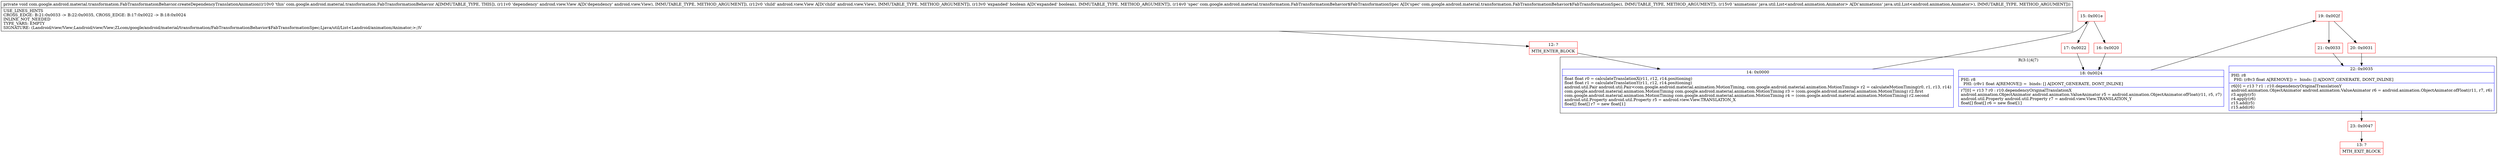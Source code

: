 digraph "CFG forcom.google.android.material.transformation.FabTransformationBehavior.createDependencyTranslationAnimation(Landroid\/view\/View;Landroid\/view\/View;ZLcom\/google\/android\/material\/transformation\/FabTransformationBehavior$FabTransformationSpec;Ljava\/util\/List;)V" {
subgraph cluster_Region_748791689 {
label = "R(3:1|4|7)";
node [shape=record,color=blue];
Node_14 [shape=record,label="{14\:\ 0x0000|float float r0 = calculateTranslationX(r11, r12, r14.positioning)\lfloat float r1 = calculateTranslationY(r11, r12, r14.positioning)\landroid.util.Pair android.util.Pair\<com.google.android.material.animation.MotionTiming, com.google.android.material.animation.MotionTiming\> r2 = calculateMotionTiming(r0, r1, r13, r14)\lcom.google.android.material.animation.MotionTiming com.google.android.material.animation.MotionTiming r3 = (com.google.android.material.animation.MotionTiming) r2.first\lcom.google.android.material.animation.MotionTiming com.google.android.material.animation.MotionTiming r4 = (com.google.android.material.animation.MotionTiming) r2.second\landroid.util.Property android.util.Property r5 = android.view.View.TRANSLATION_X\lfloat[] float[] r7 = new float[1]\l}"];
Node_18 [shape=record,label="{18\:\ 0x0024|PHI: r8 \l  PHI: (r8v1 float A[REMOVE]) =  binds: [] A[DONT_GENERATE, DONT_INLINE]\l|r7[0] = r13 ? r0 : r10.dependencyOriginalTranslationX\landroid.animation.ObjectAnimator android.animation.ValueAnimator r5 = android.animation.ObjectAnimator.ofFloat(r11, r5, r7)\landroid.util.Property android.util.Property r7 = android.view.View.TRANSLATION_Y\lfloat[] float[] r6 = new float[1]\l}"];
Node_22 [shape=record,label="{22\:\ 0x0035|PHI: r8 \l  PHI: (r8v3 float A[REMOVE]) =  binds: [] A[DONT_GENERATE, DONT_INLINE]\l|r6[0] = r13 ? r1 : r10.dependencyOriginalTranslationY\landroid.animation.ObjectAnimator android.animation.ValueAnimator r6 = android.animation.ObjectAnimator.ofFloat(r11, r7, r6)\lr3.apply(r5)\lr4.apply(r6)\lr15.add(r5)\lr15.add(r6)\l}"];
}
Node_12 [shape=record,color=red,label="{12\:\ ?|MTH_ENTER_BLOCK\l}"];
Node_15 [shape=record,color=red,label="{15\:\ 0x001e}"];
Node_16 [shape=record,color=red,label="{16\:\ 0x0020}"];
Node_19 [shape=record,color=red,label="{19\:\ 0x002f}"];
Node_20 [shape=record,color=red,label="{20\:\ 0x0031}"];
Node_23 [shape=record,color=red,label="{23\:\ 0x0047}"];
Node_13 [shape=record,color=red,label="{13\:\ ?|MTH_EXIT_BLOCK\l}"];
Node_21 [shape=record,color=red,label="{21\:\ 0x0033}"];
Node_17 [shape=record,color=red,label="{17\:\ 0x0022}"];
MethodNode[shape=record,label="{private void com.google.android.material.transformation.FabTransformationBehavior.createDependencyTranslationAnimation((r10v0 'this' com.google.android.material.transformation.FabTransformationBehavior A[IMMUTABLE_TYPE, THIS]), (r11v0 'dependency' android.view.View A[D('dependency' android.view.View), IMMUTABLE_TYPE, METHOD_ARGUMENT]), (r12v0 'child' android.view.View A[D('child' android.view.View), IMMUTABLE_TYPE, METHOD_ARGUMENT]), (r13v0 'expanded' boolean A[D('expanded' boolean), IMMUTABLE_TYPE, METHOD_ARGUMENT]), (r14v0 'spec' com.google.android.material.transformation.FabTransformationBehavior$FabTransformationSpec A[D('spec' com.google.android.material.transformation.FabTransformationBehavior$FabTransformationSpec), IMMUTABLE_TYPE, METHOD_ARGUMENT]), (r15v0 'animations' java.util.List\<android.animation.Animator\> A[D('animations' java.util.List\<android.animation.Animator\>), IMMUTABLE_TYPE, METHOD_ARGUMENT]))  | USE_LINES_HINTS\lCROSS_EDGE: B:21:0x0033 \-\> B:22:0x0035, CROSS_EDGE: B:17:0x0022 \-\> B:18:0x0024\lINLINE_NOT_NEEDED\lTYPE_VARS: EMPTY\lSIGNATURE: (Landroid\/view\/View;Landroid\/view\/View;ZLcom\/google\/android\/material\/transformation\/FabTransformationBehavior$FabTransformationSpec;Ljava\/util\/List\<Landroid\/animation\/Animator;\>;)V\l}"];
MethodNode -> Node_12;Node_14 -> Node_15;
Node_18 -> Node_19;
Node_22 -> Node_23;
Node_12 -> Node_14;
Node_15 -> Node_16;
Node_15 -> Node_17;
Node_16 -> Node_18;
Node_19 -> Node_20;
Node_19 -> Node_21;
Node_20 -> Node_22;
Node_23 -> Node_13;
Node_21 -> Node_22;
Node_17 -> Node_18;
}

